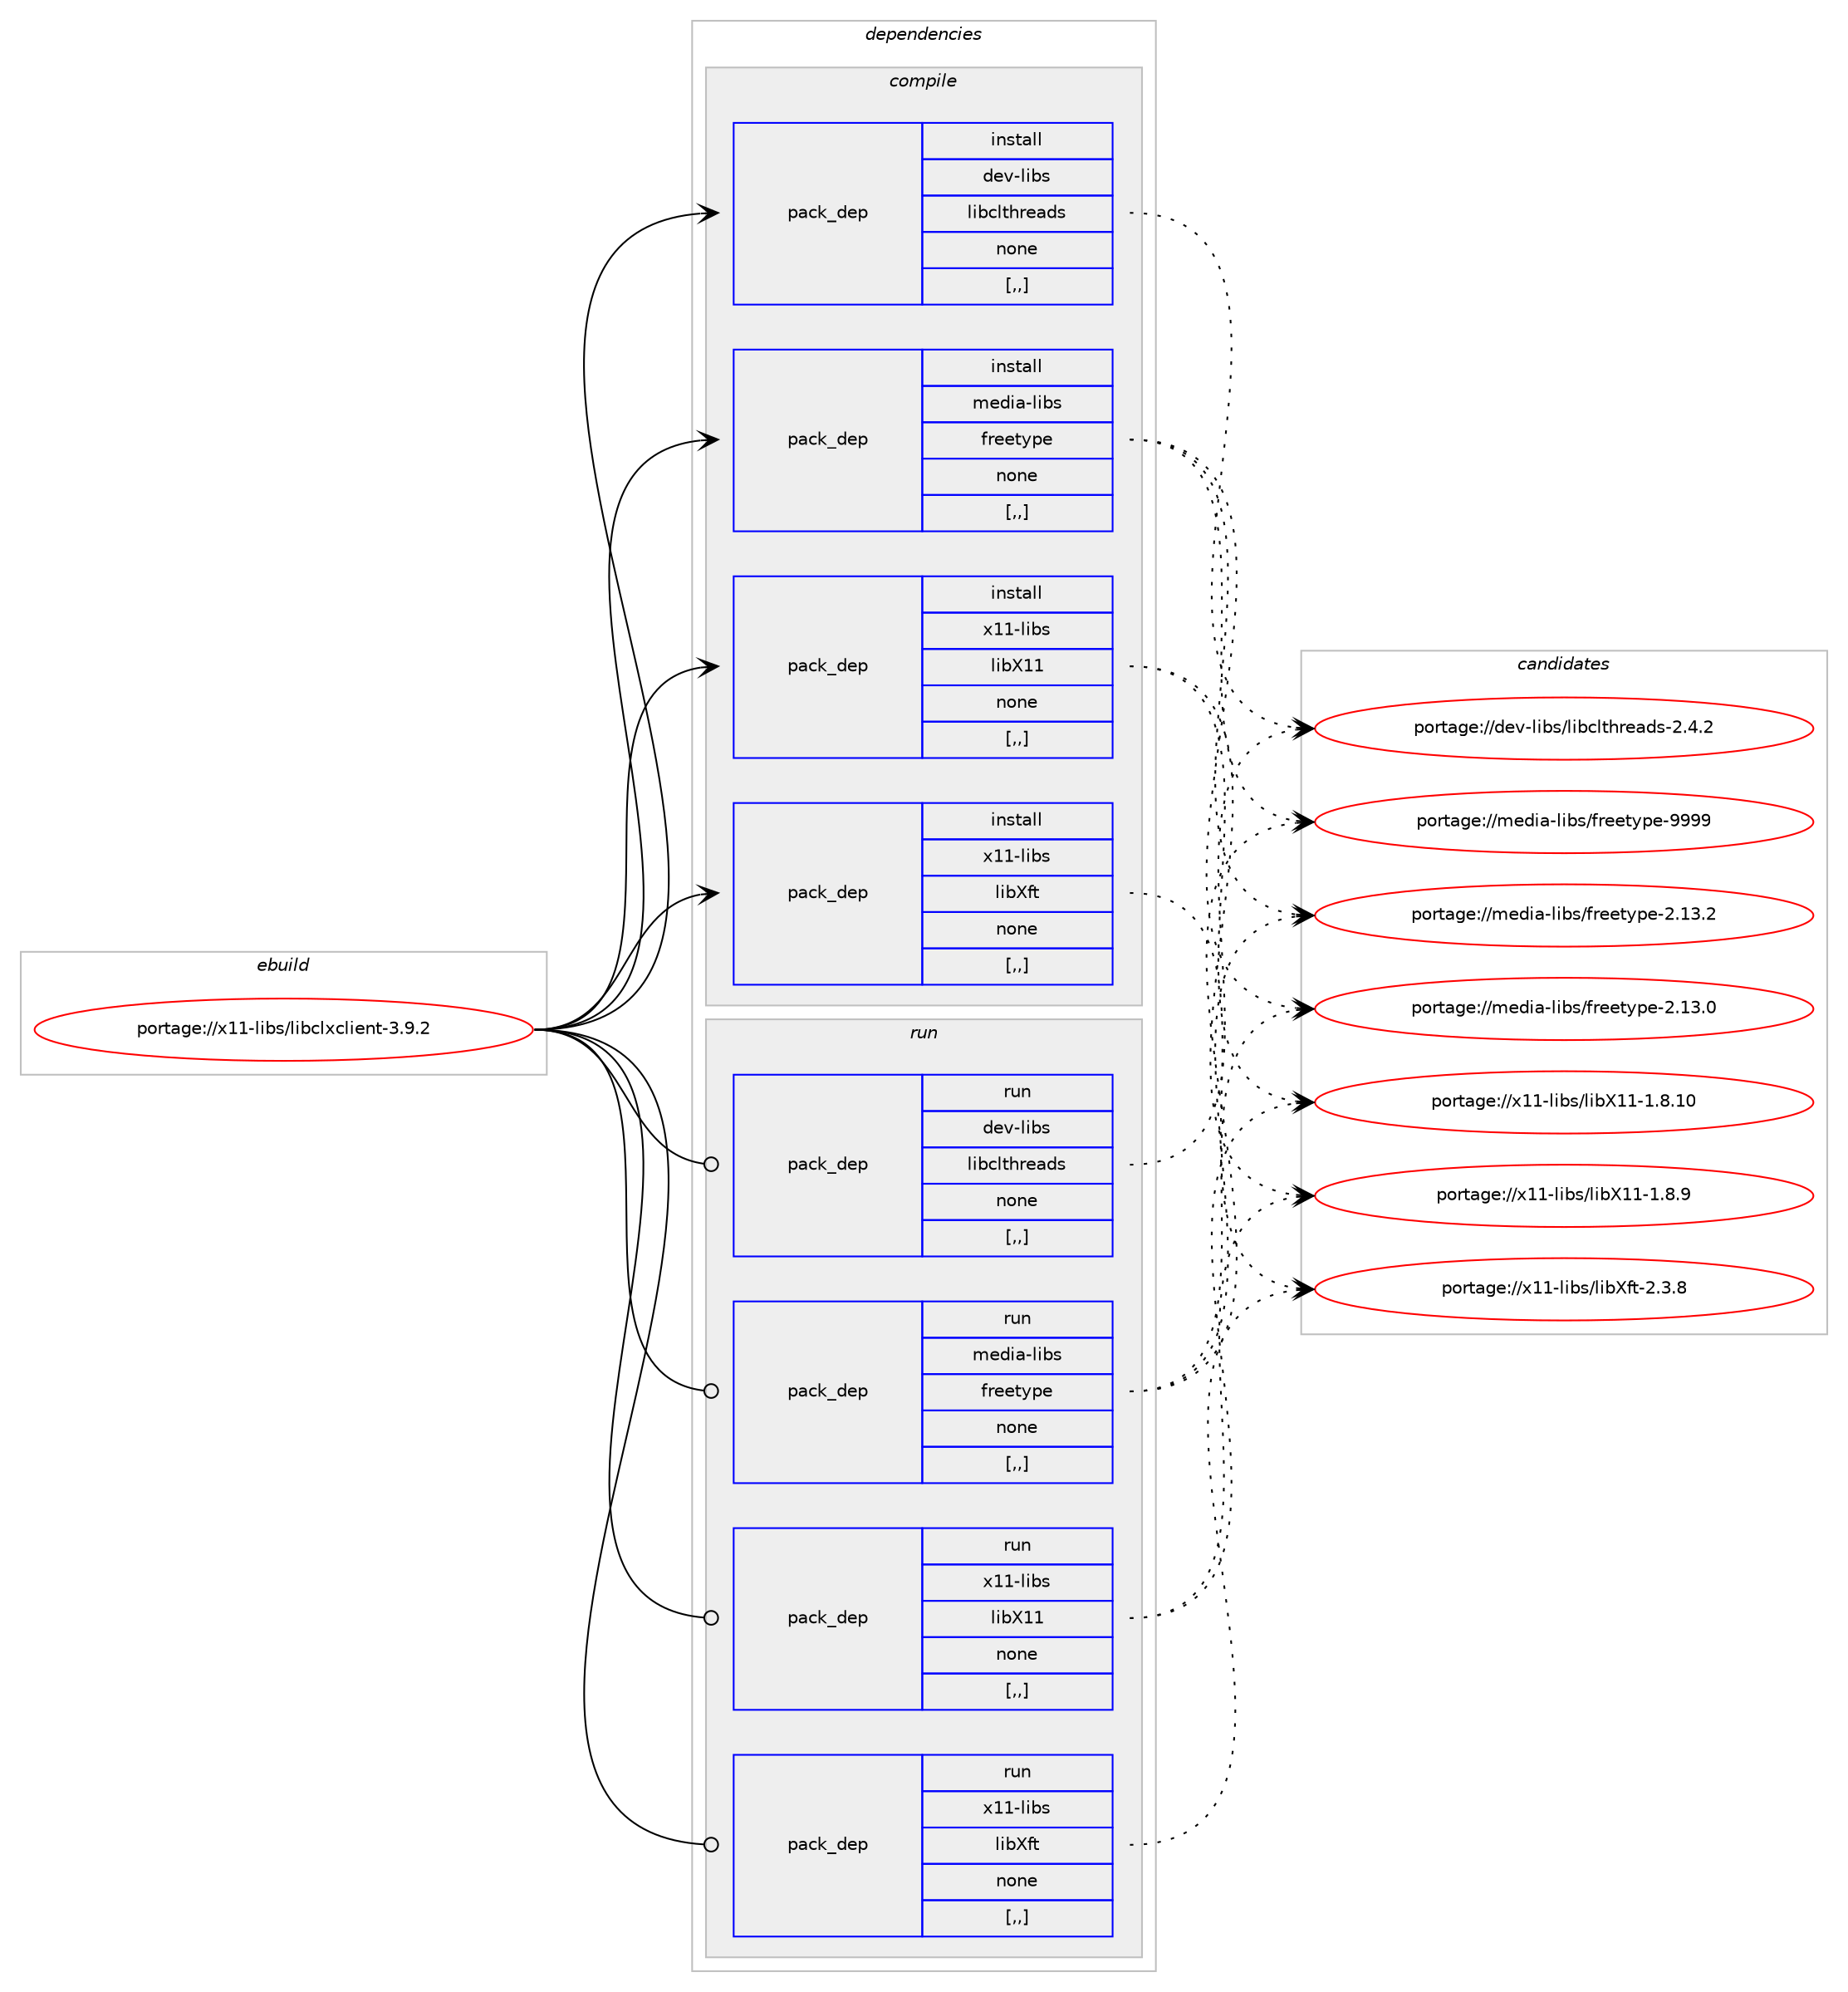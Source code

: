 digraph prolog {

# *************
# Graph options
# *************

newrank=true;
concentrate=true;
compound=true;
graph [rankdir=LR,fontname=Helvetica,fontsize=10,ranksep=1.5];#, ranksep=2.5, nodesep=0.2];
edge  [arrowhead=vee];
node  [fontname=Helvetica,fontsize=10];

# **********
# The ebuild
# **********

subgraph cluster_leftcol {
color=gray;
label=<<i>ebuild</i>>;
id [label="portage://x11-libs/libclxclient-3.9.2", color=red, width=4, href="../x11-libs/libclxclient-3.9.2.svg"];
}

# ****************
# The dependencies
# ****************

subgraph cluster_midcol {
color=gray;
label=<<i>dependencies</i>>;
subgraph cluster_compile {
fillcolor="#eeeeee";
style=filled;
label=<<i>compile</i>>;
subgraph pack333102 {
dependency458266 [label=<<TABLE BORDER="0" CELLBORDER="1" CELLSPACING="0" CELLPADDING="4" WIDTH="220"><TR><TD ROWSPAN="6" CELLPADDING="30">pack_dep</TD></TR><TR><TD WIDTH="110">install</TD></TR><TR><TD>dev-libs</TD></TR><TR><TD>libclthreads</TD></TR><TR><TD>none</TD></TR><TR><TD>[,,]</TD></TR></TABLE>>, shape=none, color=blue];
}
id:e -> dependency458266:w [weight=20,style="solid",arrowhead="vee"];
subgraph pack333103 {
dependency458267 [label=<<TABLE BORDER="0" CELLBORDER="1" CELLSPACING="0" CELLPADDING="4" WIDTH="220"><TR><TD ROWSPAN="6" CELLPADDING="30">pack_dep</TD></TR><TR><TD WIDTH="110">install</TD></TR><TR><TD>media-libs</TD></TR><TR><TD>freetype</TD></TR><TR><TD>none</TD></TR><TR><TD>[,,]</TD></TR></TABLE>>, shape=none, color=blue];
}
id:e -> dependency458267:w [weight=20,style="solid",arrowhead="vee"];
subgraph pack333104 {
dependency458268 [label=<<TABLE BORDER="0" CELLBORDER="1" CELLSPACING="0" CELLPADDING="4" WIDTH="220"><TR><TD ROWSPAN="6" CELLPADDING="30">pack_dep</TD></TR><TR><TD WIDTH="110">install</TD></TR><TR><TD>x11-libs</TD></TR><TR><TD>libX11</TD></TR><TR><TD>none</TD></TR><TR><TD>[,,]</TD></TR></TABLE>>, shape=none, color=blue];
}
id:e -> dependency458268:w [weight=20,style="solid",arrowhead="vee"];
subgraph pack333105 {
dependency458269 [label=<<TABLE BORDER="0" CELLBORDER="1" CELLSPACING="0" CELLPADDING="4" WIDTH="220"><TR><TD ROWSPAN="6" CELLPADDING="30">pack_dep</TD></TR><TR><TD WIDTH="110">install</TD></TR><TR><TD>x11-libs</TD></TR><TR><TD>libXft</TD></TR><TR><TD>none</TD></TR><TR><TD>[,,]</TD></TR></TABLE>>, shape=none, color=blue];
}
id:e -> dependency458269:w [weight=20,style="solid",arrowhead="vee"];
}
subgraph cluster_compileandrun {
fillcolor="#eeeeee";
style=filled;
label=<<i>compile and run</i>>;
}
subgraph cluster_run {
fillcolor="#eeeeee";
style=filled;
label=<<i>run</i>>;
subgraph pack333106 {
dependency458270 [label=<<TABLE BORDER="0" CELLBORDER="1" CELLSPACING="0" CELLPADDING="4" WIDTH="220"><TR><TD ROWSPAN="6" CELLPADDING="30">pack_dep</TD></TR><TR><TD WIDTH="110">run</TD></TR><TR><TD>dev-libs</TD></TR><TR><TD>libclthreads</TD></TR><TR><TD>none</TD></TR><TR><TD>[,,]</TD></TR></TABLE>>, shape=none, color=blue];
}
id:e -> dependency458270:w [weight=20,style="solid",arrowhead="odot"];
subgraph pack333107 {
dependency458271 [label=<<TABLE BORDER="0" CELLBORDER="1" CELLSPACING="0" CELLPADDING="4" WIDTH="220"><TR><TD ROWSPAN="6" CELLPADDING="30">pack_dep</TD></TR><TR><TD WIDTH="110">run</TD></TR><TR><TD>media-libs</TD></TR><TR><TD>freetype</TD></TR><TR><TD>none</TD></TR><TR><TD>[,,]</TD></TR></TABLE>>, shape=none, color=blue];
}
id:e -> dependency458271:w [weight=20,style="solid",arrowhead="odot"];
subgraph pack333108 {
dependency458272 [label=<<TABLE BORDER="0" CELLBORDER="1" CELLSPACING="0" CELLPADDING="4" WIDTH="220"><TR><TD ROWSPAN="6" CELLPADDING="30">pack_dep</TD></TR><TR><TD WIDTH="110">run</TD></TR><TR><TD>x11-libs</TD></TR><TR><TD>libX11</TD></TR><TR><TD>none</TD></TR><TR><TD>[,,]</TD></TR></TABLE>>, shape=none, color=blue];
}
id:e -> dependency458272:w [weight=20,style="solid",arrowhead="odot"];
subgraph pack333109 {
dependency458273 [label=<<TABLE BORDER="0" CELLBORDER="1" CELLSPACING="0" CELLPADDING="4" WIDTH="220"><TR><TD ROWSPAN="6" CELLPADDING="30">pack_dep</TD></TR><TR><TD WIDTH="110">run</TD></TR><TR><TD>x11-libs</TD></TR><TR><TD>libXft</TD></TR><TR><TD>none</TD></TR><TR><TD>[,,]</TD></TR></TABLE>>, shape=none, color=blue];
}
id:e -> dependency458273:w [weight=20,style="solid",arrowhead="odot"];
}
}

# **************
# The candidates
# **************

subgraph cluster_choices {
rank=same;
color=gray;
label=<<i>candidates</i>>;

subgraph choice333102 {
color=black;
nodesep=1;
choice100101118451081059811547108105989910811610411410197100115455046524650 [label="portage://dev-libs/libclthreads-2.4.2", color=red, width=4,href="../dev-libs/libclthreads-2.4.2.svg"];
dependency458266:e -> choice100101118451081059811547108105989910811610411410197100115455046524650:w [style=dotted,weight="100"];
}
subgraph choice333103 {
color=black;
nodesep=1;
choice109101100105974510810598115471021141011011161211121014557575757 [label="portage://media-libs/freetype-9999", color=red, width=4,href="../media-libs/freetype-9999.svg"];
choice1091011001059745108105981154710211410110111612111210145504649514650 [label="portage://media-libs/freetype-2.13.2", color=red, width=4,href="../media-libs/freetype-2.13.2.svg"];
choice1091011001059745108105981154710211410110111612111210145504649514648 [label="portage://media-libs/freetype-2.13.0", color=red, width=4,href="../media-libs/freetype-2.13.0.svg"];
dependency458267:e -> choice109101100105974510810598115471021141011011161211121014557575757:w [style=dotted,weight="100"];
dependency458267:e -> choice1091011001059745108105981154710211410110111612111210145504649514650:w [style=dotted,weight="100"];
dependency458267:e -> choice1091011001059745108105981154710211410110111612111210145504649514648:w [style=dotted,weight="100"];
}
subgraph choice333104 {
color=black;
nodesep=1;
choice12049494510810598115471081059888494945494656464948 [label="portage://x11-libs/libX11-1.8.10", color=red, width=4,href="../x11-libs/libX11-1.8.10.svg"];
choice120494945108105981154710810598884949454946564657 [label="portage://x11-libs/libX11-1.8.9", color=red, width=4,href="../x11-libs/libX11-1.8.9.svg"];
dependency458268:e -> choice12049494510810598115471081059888494945494656464948:w [style=dotted,weight="100"];
dependency458268:e -> choice120494945108105981154710810598884949454946564657:w [style=dotted,weight="100"];
}
subgraph choice333105 {
color=black;
nodesep=1;
choice12049494510810598115471081059888102116455046514656 [label="portage://x11-libs/libXft-2.3.8", color=red, width=4,href="../x11-libs/libXft-2.3.8.svg"];
dependency458269:e -> choice12049494510810598115471081059888102116455046514656:w [style=dotted,weight="100"];
}
subgraph choice333106 {
color=black;
nodesep=1;
choice100101118451081059811547108105989910811610411410197100115455046524650 [label="portage://dev-libs/libclthreads-2.4.2", color=red, width=4,href="../dev-libs/libclthreads-2.4.2.svg"];
dependency458270:e -> choice100101118451081059811547108105989910811610411410197100115455046524650:w [style=dotted,weight="100"];
}
subgraph choice333107 {
color=black;
nodesep=1;
choice109101100105974510810598115471021141011011161211121014557575757 [label="portage://media-libs/freetype-9999", color=red, width=4,href="../media-libs/freetype-9999.svg"];
choice1091011001059745108105981154710211410110111612111210145504649514650 [label="portage://media-libs/freetype-2.13.2", color=red, width=4,href="../media-libs/freetype-2.13.2.svg"];
choice1091011001059745108105981154710211410110111612111210145504649514648 [label="portage://media-libs/freetype-2.13.0", color=red, width=4,href="../media-libs/freetype-2.13.0.svg"];
dependency458271:e -> choice109101100105974510810598115471021141011011161211121014557575757:w [style=dotted,weight="100"];
dependency458271:e -> choice1091011001059745108105981154710211410110111612111210145504649514650:w [style=dotted,weight="100"];
dependency458271:e -> choice1091011001059745108105981154710211410110111612111210145504649514648:w [style=dotted,weight="100"];
}
subgraph choice333108 {
color=black;
nodesep=1;
choice12049494510810598115471081059888494945494656464948 [label="portage://x11-libs/libX11-1.8.10", color=red, width=4,href="../x11-libs/libX11-1.8.10.svg"];
choice120494945108105981154710810598884949454946564657 [label="portage://x11-libs/libX11-1.8.9", color=red, width=4,href="../x11-libs/libX11-1.8.9.svg"];
dependency458272:e -> choice12049494510810598115471081059888494945494656464948:w [style=dotted,weight="100"];
dependency458272:e -> choice120494945108105981154710810598884949454946564657:w [style=dotted,weight="100"];
}
subgraph choice333109 {
color=black;
nodesep=1;
choice12049494510810598115471081059888102116455046514656 [label="portage://x11-libs/libXft-2.3.8", color=red, width=4,href="../x11-libs/libXft-2.3.8.svg"];
dependency458273:e -> choice12049494510810598115471081059888102116455046514656:w [style=dotted,weight="100"];
}
}

}
